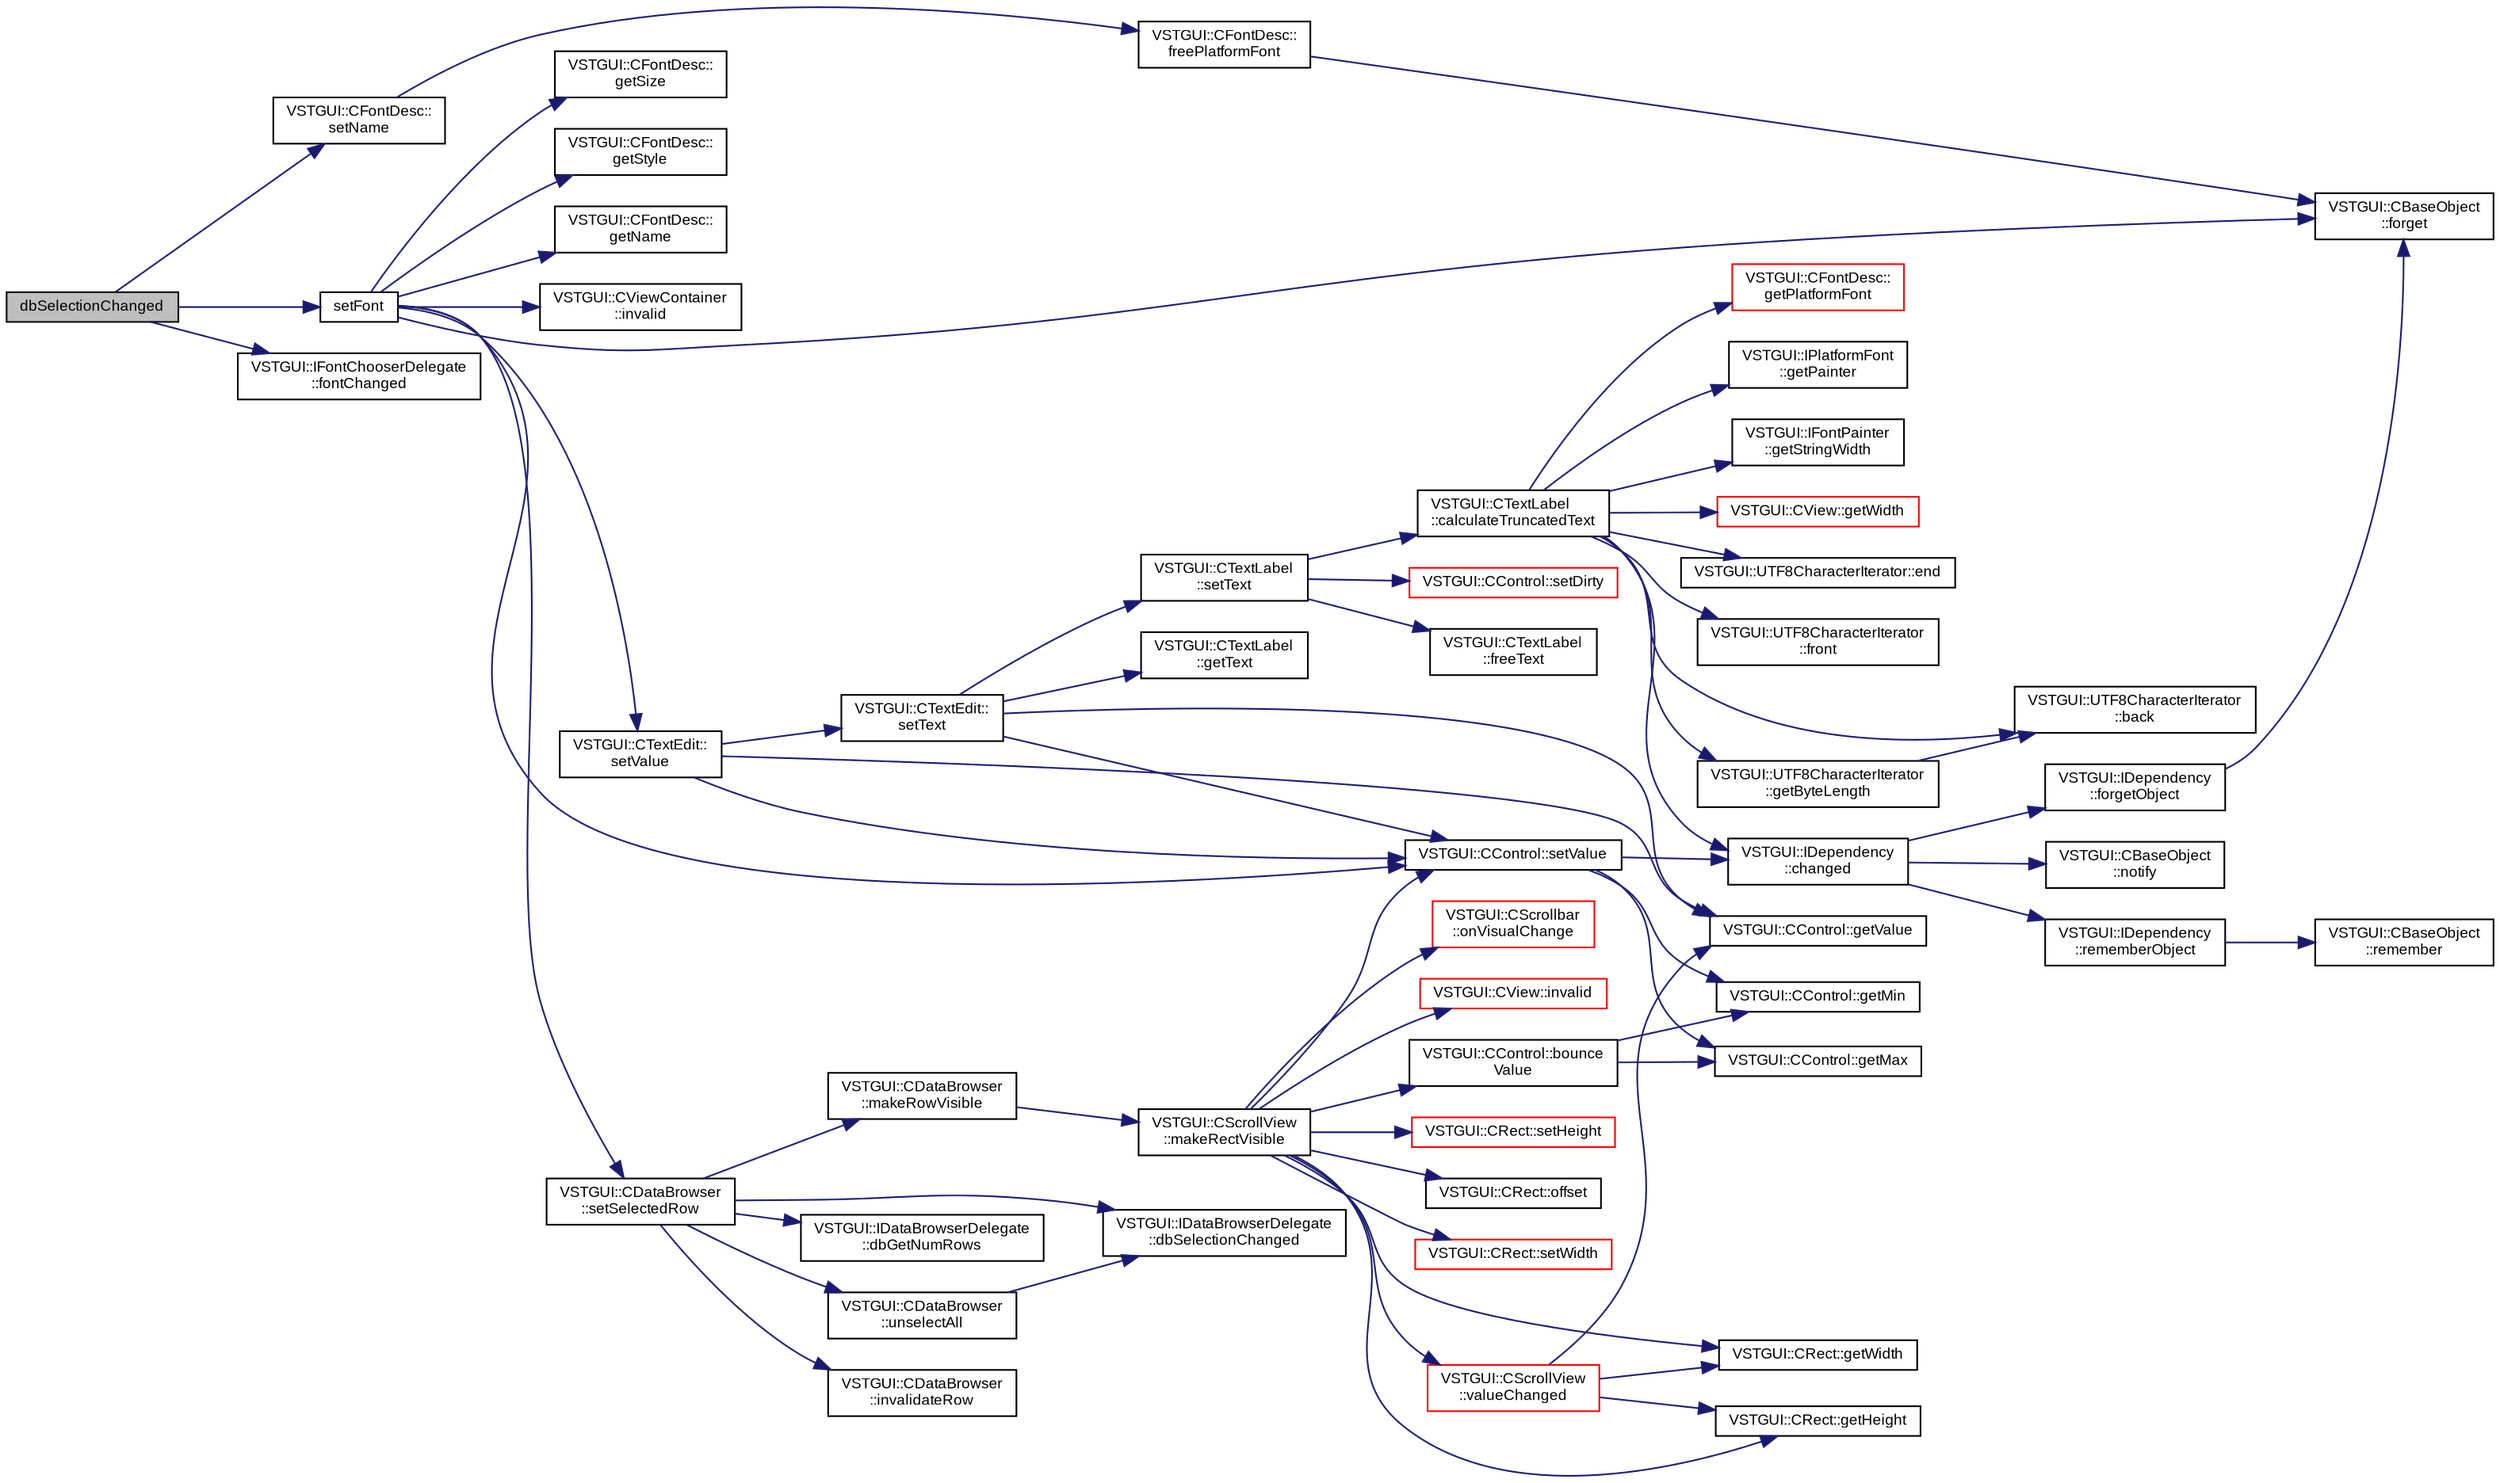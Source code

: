 digraph "dbSelectionChanged"
{
  bgcolor="transparent";
  edge [fontname="Arial",fontsize="9",labelfontname="Arial",labelfontsize="9"];
  node [fontname="Arial",fontsize="9",shape=record];
  rankdir="LR";
  Node1 [label="dbSelectionChanged",height=0.2,width=0.4,color="black", fillcolor="grey75", style="filled" fontcolor="black"];
  Node1 -> Node2 [color="midnightblue",fontsize="9",style="solid",fontname="Arial"];
  Node2 [label="VSTGUI::CFontDesc::\lsetName",height=0.2,width=0.4,color="black",URL="$class_v_s_t_g_u_i_1_1_c_font_desc.html#a04bf978b047fcbf0bfa03cb052111105",tooltip="set the name of the font "];
  Node2 -> Node3 [color="midnightblue",fontsize="9",style="solid",fontname="Arial"];
  Node3 [label="VSTGUI::CFontDesc::\lfreePlatformFont",height=0.2,width=0.4,color="black",URL="$class_v_s_t_g_u_i_1_1_c_font_desc.html#a8320c1ae5fc44c383e96220707f3654c"];
  Node3 -> Node4 [color="midnightblue",fontsize="9",style="solid",fontname="Arial"];
  Node4 [label="VSTGUI::CBaseObject\l::forget",height=0.2,width=0.4,color="black",URL="$class_v_s_t_g_u_i_1_1_c_base_object.html#ad63e28fbe95a3458c97c60bfacd47ab8",tooltip="decrease refcount and delete object if refcount == 0 "];
  Node1 -> Node5 [color="midnightblue",fontsize="9",style="solid",fontname="Arial"];
  Node5 [label="setFont",height=0.2,width=0.4,color="black",URL="$class_v_s_t_g_u_i_1_1_c_font_chooser.html#a403b82d902e75a0bc7f8ddd6d60c2f65"];
  Node5 -> Node4 [color="midnightblue",fontsize="9",style="solid",fontname="Arial"];
  Node5 -> Node6 [color="midnightblue",fontsize="9",style="solid",fontname="Arial"];
  Node6 [label="VSTGUI::CTextEdit::\lsetValue",height=0.2,width=0.4,color="black",URL="$class_v_s_t_g_u_i_1_1_c_text_edit.html#a06bf62da9ba043bcf1b4c26bb2bf357b"];
  Node6 -> Node7 [color="midnightblue",fontsize="9",style="solid",fontname="Arial"];
  Node7 [label="VSTGUI::CControl::setValue",height=0.2,width=0.4,color="black",URL="$class_v_s_t_g_u_i_1_1_c_control.html#a06bf62da9ba043bcf1b4c26bb2bf357b"];
  Node7 -> Node8 [color="midnightblue",fontsize="9",style="solid",fontname="Arial"];
  Node8 [label="VSTGUI::CControl::getMin",height=0.2,width=0.4,color="black",URL="$class_v_s_t_g_u_i_1_1_c_control.html#a7cf3216ed0a504f4bab603c67ef403f2"];
  Node7 -> Node9 [color="midnightblue",fontsize="9",style="solid",fontname="Arial"];
  Node9 [label="VSTGUI::CControl::getMax",height=0.2,width=0.4,color="black",URL="$class_v_s_t_g_u_i_1_1_c_control.html#aa89b448a266e794c3d967593b3faf4a8"];
  Node7 -> Node10 [color="midnightblue",fontsize="9",style="solid",fontname="Arial"];
  Node10 [label="VSTGUI::IDependency\l::changed",height=0.2,width=0.4,color="black",URL="$class_v_s_t_g_u_i_1_1_i_dependency.html#acac105ad797d9700f9a31946792ecbc0"];
  Node10 -> Node11 [color="midnightblue",fontsize="9",style="solid",fontname="Arial"];
  Node11 [label="VSTGUI::IDependency\l::rememberObject",height=0.2,width=0.4,color="black",URL="$class_v_s_t_g_u_i_1_1_i_dependency.html#a9005955fa448192caddbbced658a616c"];
  Node11 -> Node12 [color="midnightblue",fontsize="9",style="solid",fontname="Arial"];
  Node12 [label="VSTGUI::CBaseObject\l::remember",height=0.2,width=0.4,color="black",URL="$class_v_s_t_g_u_i_1_1_c_base_object.html#ada0719d1daaca4af1795018001769311",tooltip="increase refcount "];
  Node10 -> Node13 [color="midnightblue",fontsize="9",style="solid",fontname="Arial"];
  Node13 [label="VSTGUI::CBaseObject\l::notify",height=0.2,width=0.4,color="black",URL="$class_v_s_t_g_u_i_1_1_c_base_object.html#ab18c3bcc0cb674396848861dfd78a83a"];
  Node10 -> Node14 [color="midnightblue",fontsize="9",style="solid",fontname="Arial"];
  Node14 [label="VSTGUI::IDependency\l::forgetObject",height=0.2,width=0.4,color="black",URL="$class_v_s_t_g_u_i_1_1_i_dependency.html#a626f70bf0ebe5646d8e1335e5c8a607a"];
  Node14 -> Node4 [color="midnightblue",fontsize="9",style="solid",fontname="Arial"];
  Node6 -> Node15 [color="midnightblue",fontsize="9",style="solid",fontname="Arial"];
  Node15 [label="VSTGUI::CControl::getValue",height=0.2,width=0.4,color="black",URL="$class_v_s_t_g_u_i_1_1_c_control.html#a0cecc937d7e222b7e3d8fac5294aa38f"];
  Node6 -> Node16 [color="midnightblue",fontsize="9",style="solid",fontname="Arial"];
  Node16 [label="VSTGUI::CTextEdit::\lsetText",height=0.2,width=0.4,color="black",URL="$class_v_s_t_g_u_i_1_1_c_text_edit.html#a80653cdb5bba61ef16ab813dc9732372",tooltip="set text "];
  Node16 -> Node15 [color="midnightblue",fontsize="9",style="solid",fontname="Arial"];
  Node16 -> Node7 [color="midnightblue",fontsize="9",style="solid",fontname="Arial"];
  Node16 -> Node17 [color="midnightblue",fontsize="9",style="solid",fontname="Arial"];
  Node17 [label="VSTGUI::CTextLabel\l::setText",height=0.2,width=0.4,color="black",URL="$class_v_s_t_g_u_i_1_1_c_text_label.html#a80653cdb5bba61ef16ab813dc9732372",tooltip="set text "];
  Node17 -> Node18 [color="midnightblue",fontsize="9",style="solid",fontname="Arial"];
  Node18 [label="VSTGUI::CTextLabel\l::freeText",height=0.2,width=0.4,color="black",URL="$class_v_s_t_g_u_i_1_1_c_text_label.html#a69a3a76eca4d42650b120e69b6dd0cb5"];
  Node17 -> Node19 [color="midnightblue",fontsize="9",style="solid",fontname="Arial"];
  Node19 [label="VSTGUI::CTextLabel\l::calculateTruncatedText",height=0.2,width=0.4,color="black",URL="$class_v_s_t_g_u_i_1_1_c_text_label.html#a08d4454d8df3386292db51529ed140ab"];
  Node19 -> Node20 [color="midnightblue",fontsize="9",style="solid",fontname="Arial"];
  Node20 [label="VSTGUI::CFontDesc::\lgetPlatformFont",height=0.2,width=0.4,color="red",URL="$class_v_s_t_g_u_i_1_1_c_font_desc.html#af97b831edbd57148720d11f0aeacd378"];
  Node19 -> Node21 [color="midnightblue",fontsize="9",style="solid",fontname="Arial"];
  Node21 [label="VSTGUI::IPlatformFont\l::getPainter",height=0.2,width=0.4,color="black",URL="$class_v_s_t_g_u_i_1_1_i_platform_font.html#a6cc4bbf6394e7c8184f363c2b99e0a8b"];
  Node19 -> Node22 [color="midnightblue",fontsize="9",style="solid",fontname="Arial"];
  Node22 [label="VSTGUI::IFontPainter\l::getStringWidth",height=0.2,width=0.4,color="black",URL="$class_v_s_t_g_u_i_1_1_i_font_painter.html#a90f63e9f8279867f0221f8312341866c"];
  Node19 -> Node23 [color="midnightblue",fontsize="9",style="solid",fontname="Arial"];
  Node23 [label="VSTGUI::CView::getWidth",height=0.2,width=0.4,color="red",URL="$class_v_s_t_g_u_i_1_1_c_view.html#a8b4fe88292b8e95807a9b07a26cd1cb1",tooltip="get the width of the view "];
  Node19 -> Node24 [color="midnightblue",fontsize="9",style="solid",fontname="Arial"];
  Node24 [label="VSTGUI::UTF8CharacterIterator::end",height=0.2,width=0.4,color="black",URL="$class_v_s_t_g_u_i_1_1_u_t_f8_character_iterator.html#a03dc55107bee72cd1fccd0fa44d9d211"];
  Node19 -> Node25 [color="midnightblue",fontsize="9",style="solid",fontname="Arial"];
  Node25 [label="VSTGUI::UTF8CharacterIterator\l::front",height=0.2,width=0.4,color="black",URL="$class_v_s_t_g_u_i_1_1_u_t_f8_character_iterator.html#a15f1c80f5a4c7043d485c56916e07d85"];
  Node19 -> Node26 [color="midnightblue",fontsize="9",style="solid",fontname="Arial"];
  Node26 [label="VSTGUI::UTF8CharacterIterator\l::getByteLength",height=0.2,width=0.4,color="black",URL="$class_v_s_t_g_u_i_1_1_u_t_f8_character_iterator.html#ade2221adf6e7b993124a882b984d4564"];
  Node26 -> Node27 [color="midnightblue",fontsize="9",style="solid",fontname="Arial"];
  Node27 [label="VSTGUI::UTF8CharacterIterator\l::back",height=0.2,width=0.4,color="black",URL="$class_v_s_t_g_u_i_1_1_u_t_f8_character_iterator.html#a0bb7394b3cd98cdf7b65bd5105121109"];
  Node19 -> Node27 [color="midnightblue",fontsize="9",style="solid",fontname="Arial"];
  Node19 -> Node10 [color="midnightblue",fontsize="9",style="solid",fontname="Arial"];
  Node17 -> Node28 [color="midnightblue",fontsize="9",style="solid",fontname="Arial"];
  Node28 [label="VSTGUI::CControl::setDirty",height=0.2,width=0.4,color="red",URL="$class_v_s_t_g_u_i_1_1_c_control.html#a0f19a61606a7f547b62102310063ea76",tooltip="set the view to dirty so that it is redrawn in the next idle. Thread Safe ! "];
  Node16 -> Node29 [color="midnightblue",fontsize="9",style="solid",fontname="Arial"];
  Node29 [label="VSTGUI::CTextLabel\l::getText",height=0.2,width=0.4,color="black",URL="$class_v_s_t_g_u_i_1_1_c_text_label.html#aee41254f73d5d2227f389b68e295fc7a",tooltip="read only access to text "];
  Node5 -> Node30 [color="midnightblue",fontsize="9",style="solid",fontname="Arial"];
  Node30 [label="VSTGUI::CFontDesc::\lgetSize",height=0.2,width=0.4,color="black",URL="$class_v_s_t_g_u_i_1_1_c_font_desc.html#a41e097ceebffe54a8ed361d006164fc6",tooltip="get the height of the font "];
  Node5 -> Node7 [color="midnightblue",fontsize="9",style="solid",fontname="Arial"];
  Node5 -> Node31 [color="midnightblue",fontsize="9",style="solid",fontname="Arial"];
  Node31 [label="VSTGUI::CFontDesc::\lgetStyle",height=0.2,width=0.4,color="black",URL="$class_v_s_t_g_u_i_1_1_c_font_desc.html#a8258f5208a5d8e941b3018bf004e6367",tooltip="get the style of the font "];
  Node5 -> Node32 [color="midnightblue",fontsize="9",style="solid",fontname="Arial"];
  Node32 [label="VSTGUI::CFontDesc::\lgetName",height=0.2,width=0.4,color="black",URL="$class_v_s_t_g_u_i_1_1_c_font_desc.html#ad0f04ff2d50f6eb1af4101aee459bcd8",tooltip="get the name of the font "];
  Node5 -> Node33 [color="midnightblue",fontsize="9",style="solid",fontname="Arial"];
  Node33 [label="VSTGUI::CDataBrowser\l::setSelectedRow",height=0.2,width=0.4,color="black",URL="$class_v_s_t_g_u_i_1_1_c_data_browser.html#ab34f0a4b957ee62e17d92fb5fec75fcb",tooltip="set the exclusive selected row "];
  Node33 -> Node34 [color="midnightblue",fontsize="9",style="solid",fontname="Arial"];
  Node34 [label="VSTGUI::CDataBrowser\l::unselectAll",height=0.2,width=0.4,color="black",URL="$class_v_s_t_g_u_i_1_1_c_data_browser.html#ad204f9856847ba3780165acbe388a155",tooltip="empty selection "];
  Node34 -> Node35 [color="midnightblue",fontsize="9",style="solid",fontname="Arial"];
  Node35 [label="VSTGUI::IDataBrowserDelegate\l::dbSelectionChanged",height=0.2,width=0.4,color="black",URL="$class_v_s_t_g_u_i_1_1_i_data_browser_delegate.html#a0b8554afada5a0eab8d74eefb8935436"];
  Node33 -> Node36 [color="midnightblue",fontsize="9",style="solid",fontname="Arial"];
  Node36 [label="VSTGUI::IDataBrowserDelegate\l::dbGetNumRows",height=0.2,width=0.4,color="black",URL="$class_v_s_t_g_u_i_1_1_i_data_browser_delegate.html#a7a995c1bb7ecebecbd53378b7d32130e",tooltip="return number of rows for CDataBrowser browser "];
  Node33 -> Node37 [color="midnightblue",fontsize="9",style="solid",fontname="Arial"];
  Node37 [label="VSTGUI::CDataBrowser\l::invalidateRow",height=0.2,width=0.4,color="black",URL="$class_v_s_t_g_u_i_1_1_c_data_browser.html#a76eb9b897036f477adedf89b82510475",tooltip="invalidates a complete row "];
  Node33 -> Node35 [color="midnightblue",fontsize="9",style="solid",fontname="Arial"];
  Node33 -> Node38 [color="midnightblue",fontsize="9",style="solid",fontname="Arial"];
  Node38 [label="VSTGUI::CDataBrowser\l::makeRowVisible",height=0.2,width=0.4,color="black",URL="$class_v_s_t_g_u_i_1_1_c_data_browser.html#a40456bf67a2cbb0eaa5bdb3897e8c0b8",tooltip="scrolls the scrollview so that row is visible "];
  Node38 -> Node39 [color="midnightblue",fontsize="9",style="solid",fontname="Arial"];
  Node39 [label="VSTGUI::CScrollView\l::makeRectVisible",height=0.2,width=0.4,color="black",URL="$class_v_s_t_g_u_i_1_1_c_scroll_view.html#ad69f12c2e8328208ba0f58b845a04ecf",tooltip="set scrollview to show rect "];
  Node39 -> Node40 [color="midnightblue",fontsize="9",style="solid",fontname="Arial"];
  Node40 [label="VSTGUI::CRect::offset",height=0.2,width=0.4,color="black",URL="$struct_v_s_t_g_u_i_1_1_c_rect.html#a34e2c9a2a3f466838aadef8f924ec052"];
  Node39 -> Node41 [color="midnightblue",fontsize="9",style="solid",fontname="Arial"];
  Node41 [label="VSTGUI::CRect::setWidth",height=0.2,width=0.4,color="red",URL="$struct_v_s_t_g_u_i_1_1_c_rect.html#a43c65b4dbff10a6e0690afc240932ada"];
  Node39 -> Node42 [color="midnightblue",fontsize="9",style="solid",fontname="Arial"];
  Node42 [label="VSTGUI::CRect::getWidth",height=0.2,width=0.4,color="black",URL="$struct_v_s_t_g_u_i_1_1_c_rect.html#a8b4fe88292b8e95807a9b07a26cd1cb1"];
  Node39 -> Node43 [color="midnightblue",fontsize="9",style="solid",fontname="Arial"];
  Node43 [label="VSTGUI::CRect::setHeight",height=0.2,width=0.4,color="red",URL="$struct_v_s_t_g_u_i_1_1_c_rect.html#a73019d7036550c431f4a09eac2dc02c7"];
  Node39 -> Node44 [color="midnightblue",fontsize="9",style="solid",fontname="Arial"];
  Node44 [label="VSTGUI::CRect::getHeight",height=0.2,width=0.4,color="black",URL="$struct_v_s_t_g_u_i_1_1_c_rect.html#a1f4be3a475a8fb7d8defa4621c01558d"];
  Node39 -> Node7 [color="midnightblue",fontsize="9",style="solid",fontname="Arial"];
  Node39 -> Node45 [color="midnightblue",fontsize="9",style="solid",fontname="Arial"];
  Node45 [label="VSTGUI::CControl::bounce\lValue",height=0.2,width=0.4,color="black",URL="$class_v_s_t_g_u_i_1_1_c_control.html#a28bd46996ac9f5362dcf92bf6d825e8d"];
  Node45 -> Node9 [color="midnightblue",fontsize="9",style="solid",fontname="Arial"];
  Node45 -> Node8 [color="midnightblue",fontsize="9",style="solid",fontname="Arial"];
  Node39 -> Node46 [color="midnightblue",fontsize="9",style="solid",fontname="Arial"];
  Node46 [label="VSTGUI::CScrollbar\l::onVisualChange",height=0.2,width=0.4,color="red",URL="$class_v_s_t_g_u_i_1_1_c_scrollbar.html#a4913f82e0e7e6b5a0dafb53aaa2e4cac"];
  Node39 -> Node47 [color="midnightblue",fontsize="9",style="solid",fontname="Arial"];
  Node47 [label="VSTGUI::CView::invalid",height=0.2,width=0.4,color="red",URL="$class_v_s_t_g_u_i_1_1_c_view.html#a51647a4891b4a9cbaf8595171c5ad3fc",tooltip="mark whole view as invalid "];
  Node39 -> Node48 [color="midnightblue",fontsize="9",style="solid",fontname="Arial"];
  Node48 [label="VSTGUI::CScrollView\l::valueChanged",height=0.2,width=0.4,color="red",URL="$class_v_s_t_g_u_i_1_1_c_scroll_view.html#a9e11979012090b0ff41c3f59aef6023d"];
  Node48 -> Node15 [color="midnightblue",fontsize="9",style="solid",fontname="Arial"];
  Node48 -> Node42 [color="midnightblue",fontsize="9",style="solid",fontname="Arial"];
  Node48 -> Node44 [color="midnightblue",fontsize="9",style="solid",fontname="Arial"];
  Node5 -> Node49 [color="midnightblue",fontsize="9",style="solid",fontname="Arial"];
  Node49 [label="VSTGUI::CViewContainer\l::invalid",height=0.2,width=0.4,color="black",URL="$class_v_s_t_g_u_i_1_1_c_view_container.html#a51647a4891b4a9cbaf8595171c5ad3fc",tooltip="mark whole view as invalid "];
  Node1 -> Node50 [color="midnightblue",fontsize="9",style="solid",fontname="Arial"];
  Node50 [label="VSTGUI::IFontChooserDelegate\l::fontChanged",height=0.2,width=0.4,color="black",URL="$class_v_s_t_g_u_i_1_1_i_font_chooser_delegate.html#a8ae04f28f6e1912463e24826585178a6"];
}
